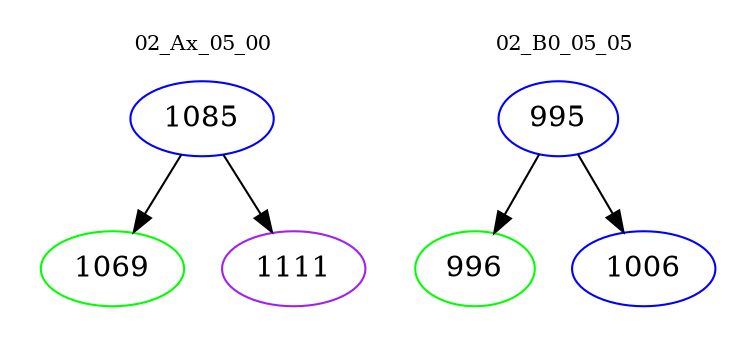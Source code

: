 digraph{
subgraph cluster_0 {
color = white
label = "02_Ax_05_00";
fontsize=10;
T0_1085 [label="1085", color="blue"]
T0_1085 -> T0_1069 [color="black"]
T0_1069 [label="1069", color="green"]
T0_1085 -> T0_1111 [color="black"]
T0_1111 [label="1111", color="purple"]
}
subgraph cluster_1 {
color = white
label = "02_B0_05_05";
fontsize=10;
T1_995 [label="995", color="blue"]
T1_995 -> T1_996 [color="black"]
T1_996 [label="996", color="green"]
T1_995 -> T1_1006 [color="black"]
T1_1006 [label="1006", color="blue"]
}
}
